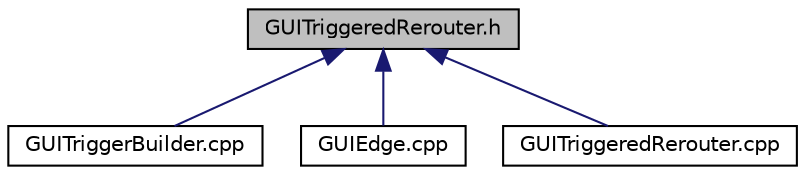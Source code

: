 digraph "GUITriggeredRerouter.h"
{
  edge [fontname="Helvetica",fontsize="10",labelfontname="Helvetica",labelfontsize="10"];
  node [fontname="Helvetica",fontsize="10",shape=record];
  Node69 [label="GUITriggeredRerouter.h",height=0.2,width=0.4,color="black", fillcolor="grey75", style="filled", fontcolor="black"];
  Node69 -> Node70 [dir="back",color="midnightblue",fontsize="10",style="solid",fontname="Helvetica"];
  Node70 [label="GUITriggerBuilder.cpp",height=0.2,width=0.4,color="black", fillcolor="white", style="filled",URL="$d8/d86/_g_u_i_trigger_builder_8cpp.html"];
  Node69 -> Node71 [dir="back",color="midnightblue",fontsize="10",style="solid",fontname="Helvetica"];
  Node71 [label="GUIEdge.cpp",height=0.2,width=0.4,color="black", fillcolor="white", style="filled",URL="$d4/d6a/_g_u_i_edge_8cpp.html"];
  Node69 -> Node72 [dir="back",color="midnightblue",fontsize="10",style="solid",fontname="Helvetica"];
  Node72 [label="GUITriggeredRerouter.cpp",height=0.2,width=0.4,color="black", fillcolor="white", style="filled",URL="$d3/d27/_g_u_i_triggered_rerouter_8cpp.html"];
}
